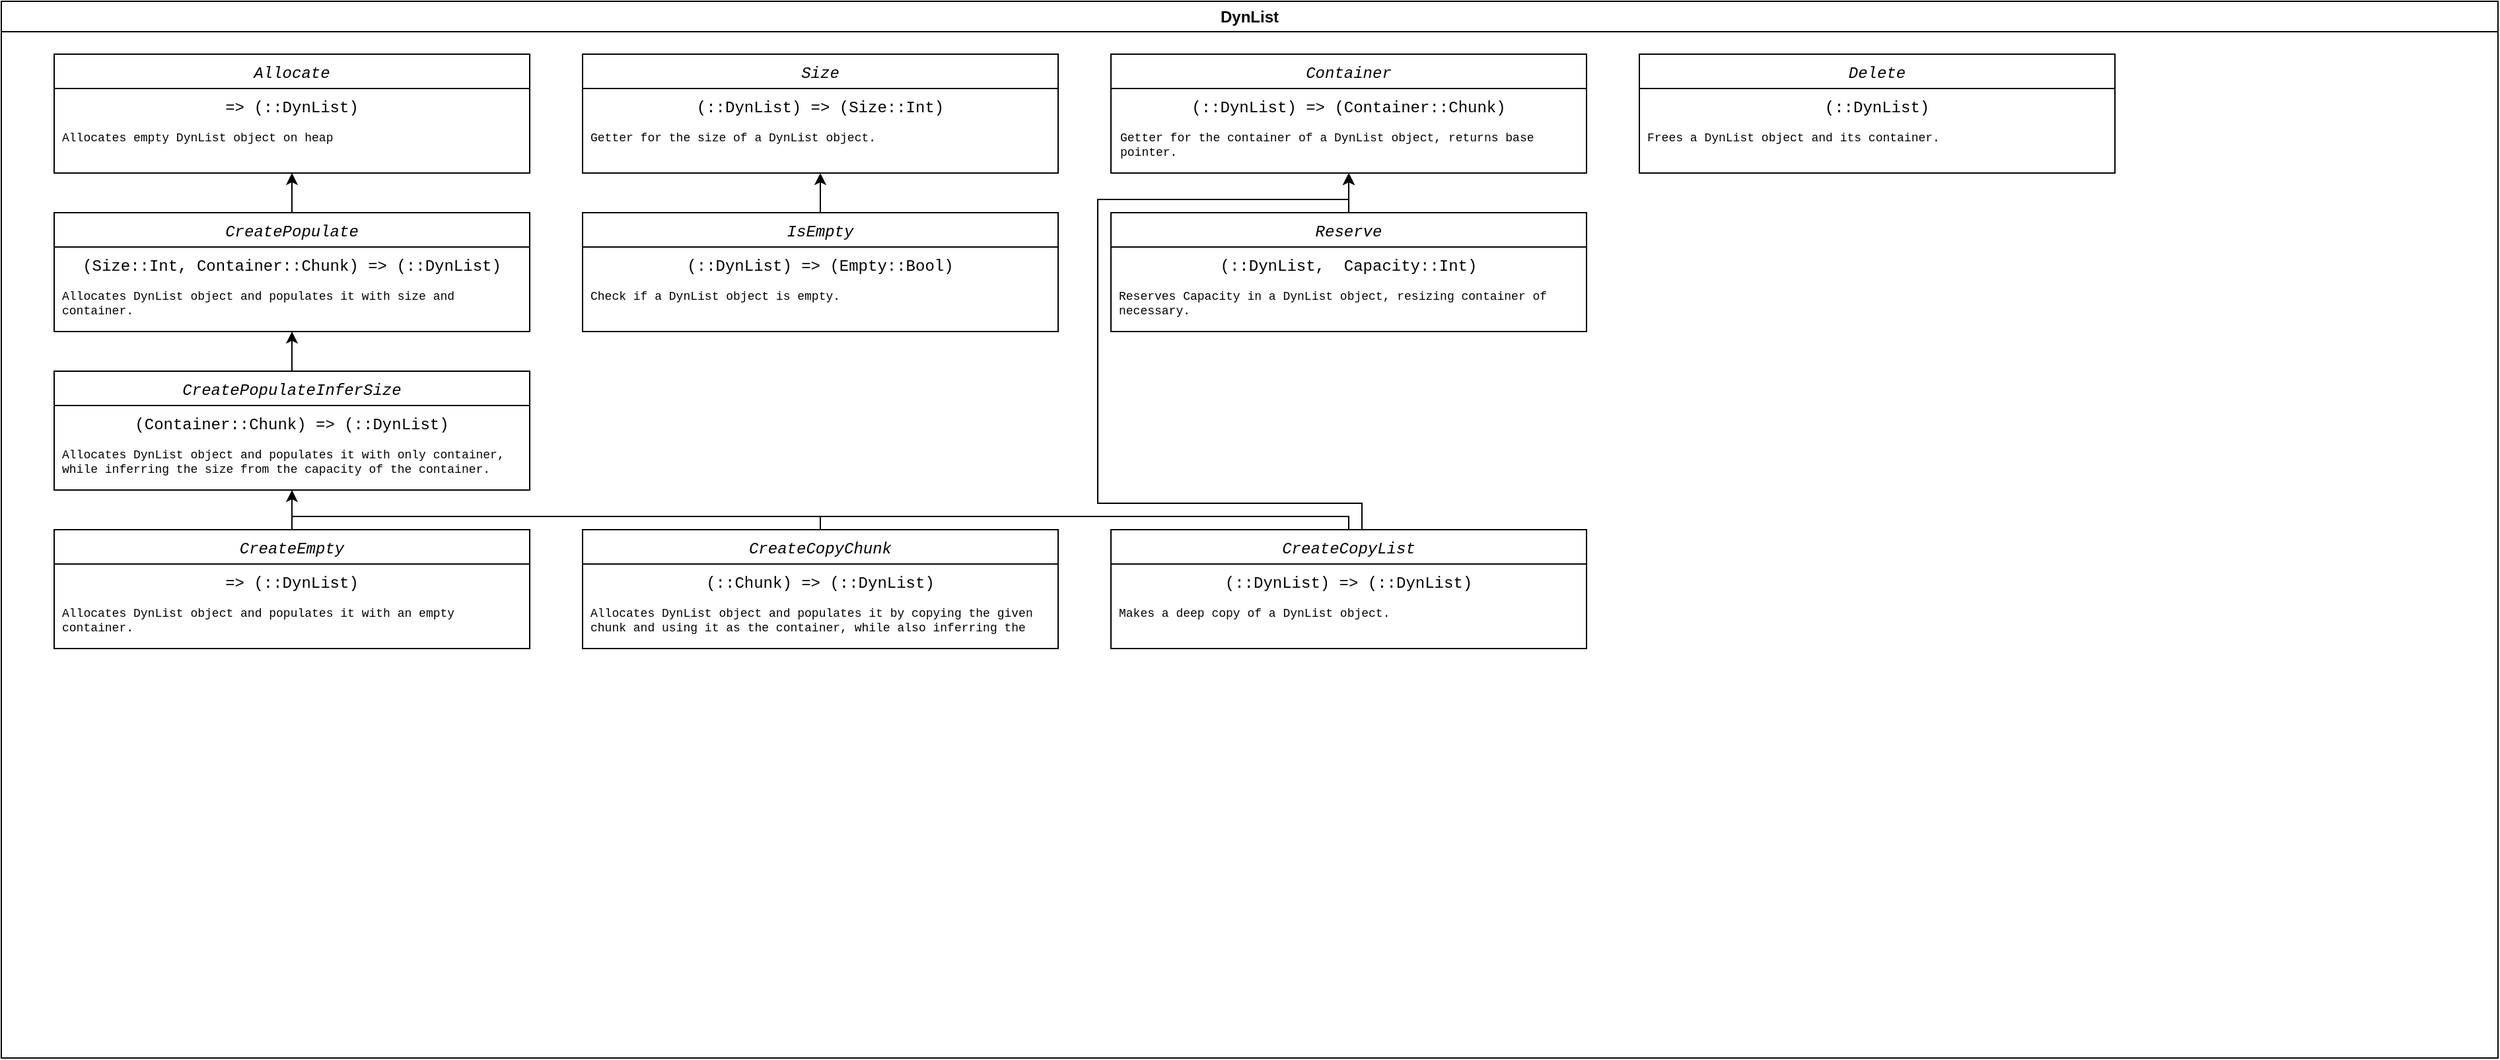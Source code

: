 <mxfile version="24.8.2">
  <diagram id="C5RBs43oDa-KdzZeNtuy" name="Page-1">
    <mxGraphModel dx="1025" dy="1011" grid="1" gridSize="10" guides="1" tooltips="1" connect="1" arrows="1" fold="1" page="1" pageScale="1" pageWidth="827" pageHeight="1169" math="0" shadow="0">
      <root>
        <mxCell id="WIyWlLk6GJQsqaUBKTNV-0" />
        <mxCell id="WIyWlLk6GJQsqaUBKTNV-1" parent="WIyWlLk6GJQsqaUBKTNV-0" />
        <mxCell id="zkfFHV4jXpPFQw0GAbJ--0" value="Allocate" style="swimlane;fontStyle=2;align=center;verticalAlign=top;childLayout=stackLayout;horizontal=1;startSize=26;horizontalStack=0;resizeParent=1;resizeLast=0;collapsible=1;marginBottom=0;rounded=0;shadow=0;strokeWidth=1;fontFamily=Courier New;" parent="WIyWlLk6GJQsqaUBKTNV-1" vertex="1">
          <mxGeometry x="80" y="80" width="360" height="90" as="geometry">
            <mxRectangle x="230" y="140" width="160" height="26" as="alternateBounds" />
          </mxGeometry>
        </mxCell>
        <mxCell id="zkfFHV4jXpPFQw0GAbJ--1" value="=&gt; (::DynList)" style="text;align=center;verticalAlign=top;spacingLeft=4;spacingRight=4;overflow=hidden;rotatable=0;points=[[0,0.5],[1,0.5]];portConstraint=eastwest;fontFamily=Courier New;" parent="zkfFHV4jXpPFQw0GAbJ--0" vertex="1">
          <mxGeometry y="26" width="360" height="26" as="geometry" />
        </mxCell>
        <mxCell id="98w87D4PLKCgbTlnpIyC-10" style="edgeStyle=orthogonalEdgeStyle;rounded=0;orthogonalLoop=1;jettySize=auto;html=1;entryX=0.5;entryY=1;entryDx=0;entryDy=0;" parent="WIyWlLk6GJQsqaUBKTNV-1" source="98w87D4PLKCgbTlnpIyC-5" target="zkfFHV4jXpPFQw0GAbJ--0" edge="1">
          <mxGeometry relative="1" as="geometry" />
        </mxCell>
        <mxCell id="98w87D4PLKCgbTlnpIyC-5" value="CreatePopulate" style="swimlane;fontStyle=2;align=center;verticalAlign=top;childLayout=stackLayout;horizontal=1;startSize=26;horizontalStack=0;resizeParent=1;resizeLast=0;collapsible=1;marginBottom=0;rounded=0;shadow=0;strokeWidth=1;fontFamily=Courier New;" parent="WIyWlLk6GJQsqaUBKTNV-1" vertex="1">
          <mxGeometry x="80" y="200" width="360" height="90" as="geometry">
            <mxRectangle x="230" y="140" width="160" height="26" as="alternateBounds" />
          </mxGeometry>
        </mxCell>
        <mxCell id="98w87D4PLKCgbTlnpIyC-6" value="(Size::Int, Container::Chunk) =&gt; (::DynList)" style="text;align=center;verticalAlign=top;spacingLeft=4;spacingRight=4;overflow=hidden;rotatable=0;points=[[0,0.5],[1,0.5]];portConstraint=eastwest;fontFamily=Courier New;" parent="98w87D4PLKCgbTlnpIyC-5" vertex="1">
          <mxGeometry y="26" width="360" height="26" as="geometry" />
        </mxCell>
        <mxCell id="98w87D4PLKCgbTlnpIyC-7" value="Allocates DynList object and populates it with size and container." style="text;align=left;verticalAlign=top;spacingLeft=4;spacingRight=4;overflow=hidden;rotatable=0;points=[[0,0.5],[1,0.5]];portConstraint=eastwest;rounded=0;shadow=0;html=0;fontSize=9;fontFamily=Courier New;whiteSpace=wrap;" parent="98w87D4PLKCgbTlnpIyC-5" vertex="1">
          <mxGeometry y="52" width="360" height="26" as="geometry" />
        </mxCell>
        <mxCell id="98w87D4PLKCgbTlnpIyC-15" style="edgeStyle=orthogonalEdgeStyle;rounded=0;orthogonalLoop=1;jettySize=auto;html=1;entryX=0.5;entryY=1;entryDx=0;entryDy=0;" parent="WIyWlLk6GJQsqaUBKTNV-1" source="98w87D4PLKCgbTlnpIyC-12" target="98w87D4PLKCgbTlnpIyC-5" edge="1">
          <mxGeometry relative="1" as="geometry" />
        </mxCell>
        <mxCell id="98w87D4PLKCgbTlnpIyC-12" value="CreatePopulateInferSize" style="swimlane;fontStyle=2;align=center;verticalAlign=top;childLayout=stackLayout;horizontal=1;startSize=26;horizontalStack=0;resizeParent=1;resizeLast=0;collapsible=1;marginBottom=0;rounded=0;shadow=0;strokeWidth=1;fontFamily=Courier New;" parent="WIyWlLk6GJQsqaUBKTNV-1" vertex="1">
          <mxGeometry x="80" y="320" width="360" height="90" as="geometry">
            <mxRectangle x="230" y="140" width="160" height="26" as="alternateBounds" />
          </mxGeometry>
        </mxCell>
        <mxCell id="98w87D4PLKCgbTlnpIyC-13" value="(Container::Chunk) =&gt; (::DynList)" style="text;align=center;verticalAlign=top;spacingLeft=4;spacingRight=4;overflow=hidden;rotatable=0;points=[[0,0.5],[1,0.5]];portConstraint=eastwest;fontFamily=Courier New;" parent="98w87D4PLKCgbTlnpIyC-12" vertex="1">
          <mxGeometry y="26" width="360" height="26" as="geometry" />
        </mxCell>
        <mxCell id="98w87D4PLKCgbTlnpIyC-14" value="Allocates DynList object and populates it with only container, while inferring the size from the capacity of the container." style="text;align=left;verticalAlign=top;spacingLeft=4;spacingRight=4;overflow=hidden;rotatable=0;points=[[0,0.5],[1,0.5]];portConstraint=eastwest;rounded=0;shadow=0;html=1;fontSize=9;fontFamily=Courier New;whiteSpace=wrap;" parent="98w87D4PLKCgbTlnpIyC-12" vertex="1">
          <mxGeometry y="52" width="360" height="26" as="geometry" />
        </mxCell>
        <mxCell id="98w87D4PLKCgbTlnpIyC-17" value="&lt;div&gt;DynList&lt;/div&gt;" style="swimlane;whiteSpace=wrap;html=1;" parent="WIyWlLk6GJQsqaUBKTNV-1" vertex="1">
          <mxGeometry x="40" y="40" width="1890" height="800" as="geometry" />
        </mxCell>
        <mxCell id="JBY5YZTSFnoMEUicHJw0-3" style="edgeStyle=orthogonalEdgeStyle;rounded=0;orthogonalLoop=1;jettySize=auto;html=1;" parent="98w87D4PLKCgbTlnpIyC-17" source="JBY5YZTSFnoMEUicHJw0-0" edge="1">
          <mxGeometry relative="1" as="geometry">
            <mxPoint x="220" y="370" as="targetPoint" />
          </mxGeometry>
        </mxCell>
        <mxCell id="JBY5YZTSFnoMEUicHJw0-0" value="CreateEmpty" style="swimlane;fontStyle=2;align=center;verticalAlign=top;childLayout=stackLayout;horizontal=1;startSize=26;horizontalStack=0;resizeParent=1;resizeLast=0;collapsible=1;marginBottom=0;rounded=0;shadow=0;strokeWidth=1;fontFamily=Courier New;" parent="98w87D4PLKCgbTlnpIyC-17" vertex="1">
          <mxGeometry x="40" y="400" width="360" height="90" as="geometry">
            <mxRectangle x="230" y="140" width="160" height="26" as="alternateBounds" />
          </mxGeometry>
        </mxCell>
        <mxCell id="JBY5YZTSFnoMEUicHJw0-1" value="=&gt; (::DynList)" style="text;align=center;verticalAlign=top;spacingLeft=4;spacingRight=4;overflow=hidden;rotatable=0;points=[[0,0.5],[1,0.5]];portConstraint=eastwest;fontFamily=Courier New;" parent="JBY5YZTSFnoMEUicHJw0-0" vertex="1">
          <mxGeometry y="26" width="360" height="26" as="geometry" />
        </mxCell>
        <mxCell id="JBY5YZTSFnoMEUicHJw0-2" value="Allocates DynList object and populates it with an empty container." style="text;align=left;verticalAlign=top;spacingLeft=4;spacingRight=4;overflow=hidden;rotatable=0;points=[[0,0.5],[1,0.5]];portConstraint=eastwest;rounded=0;shadow=0;html=0;fontSize=9;fontFamily=Courier New;whiteSpace=wrap;" parent="JBY5YZTSFnoMEUicHJw0-0" vertex="1">
          <mxGeometry y="52" width="360" height="26" as="geometry" />
        </mxCell>
        <mxCell id="zkfFHV4jXpPFQw0GAbJ--2" value="Allocates empty DynList object on heap&#xa;" style="text;align=left;verticalAlign=top;spacingLeft=4;spacingRight=4;overflow=hidden;rotatable=0;points=[[0,0.5],[1,0.5]];portConstraint=eastwest;rounded=0;shadow=0;html=0;fontSize=9;fontFamily=Courier New;whiteSpace=wrap;" parent="98w87D4PLKCgbTlnpIyC-17" vertex="1">
          <mxGeometry x="40" y="92" width="360" height="28" as="geometry" />
        </mxCell>
        <mxCell id="JBY5YZTSFnoMEUicHJw0-5" value="CreateCopyChunk" style="swimlane;fontStyle=2;align=center;verticalAlign=top;childLayout=stackLayout;horizontal=1;startSize=26;horizontalStack=0;resizeParent=1;resizeLast=0;collapsible=1;marginBottom=0;rounded=0;shadow=0;strokeWidth=1;fontFamily=Courier New;" parent="98w87D4PLKCgbTlnpIyC-17" vertex="1">
          <mxGeometry x="440" y="400" width="360" height="90" as="geometry">
            <mxRectangle x="230" y="140" width="160" height="26" as="alternateBounds" />
          </mxGeometry>
        </mxCell>
        <mxCell id="JBY5YZTSFnoMEUicHJw0-6" value="(::Chunk) =&gt; (::DynList)" style="text;align=center;verticalAlign=top;spacingLeft=4;spacingRight=4;overflow=hidden;rotatable=0;points=[[0,0.5],[1,0.5]];portConstraint=eastwest;fontFamily=Courier New;" parent="JBY5YZTSFnoMEUicHJw0-5" vertex="1">
          <mxGeometry y="26" width="360" height="26" as="geometry" />
        </mxCell>
        <mxCell id="JBY5YZTSFnoMEUicHJw0-7" value="Allocates DynList object and populates it by copying the given chunk and using it as the container, while also inferring the size." style="text;align=left;verticalAlign=top;spacingLeft=4;spacingRight=4;overflow=hidden;rotatable=0;points=[[0,0.5],[1,0.5]];portConstraint=eastwest;rounded=0;shadow=0;html=0;fontSize=9;fontFamily=Courier New;whiteSpace=wrap;" parent="JBY5YZTSFnoMEUicHJw0-5" vertex="1">
          <mxGeometry y="52" width="360" height="26" as="geometry" />
        </mxCell>
        <mxCell id="JBY5YZTSFnoMEUicHJw0-16" value="Size" style="swimlane;fontStyle=2;align=center;verticalAlign=top;childLayout=stackLayout;horizontal=1;startSize=26;horizontalStack=0;resizeParent=1;resizeLast=0;collapsible=1;marginBottom=0;rounded=0;shadow=0;strokeWidth=1;fontFamily=Courier New;" parent="98w87D4PLKCgbTlnpIyC-17" vertex="1">
          <mxGeometry x="440" y="40" width="360" height="90" as="geometry">
            <mxRectangle x="230" y="140" width="160" height="26" as="alternateBounds" />
          </mxGeometry>
        </mxCell>
        <mxCell id="JBY5YZTSFnoMEUicHJw0-17" value="(::DynList) =&gt; (Size::Int)" style="text;align=center;verticalAlign=top;spacingLeft=4;spacingRight=4;overflow=hidden;rotatable=0;points=[[0,0.5],[1,0.5]];portConstraint=eastwest;fontFamily=Courier New;" parent="JBY5YZTSFnoMEUicHJw0-16" vertex="1">
          <mxGeometry y="26" width="360" height="26" as="geometry" />
        </mxCell>
        <mxCell id="JBY5YZTSFnoMEUicHJw0-18" value="Getter for the size of a DynList object." style="text;align=left;verticalAlign=top;spacingLeft=4;spacingRight=4;overflow=hidden;rotatable=0;points=[[0,0.5],[1,0.5]];portConstraint=eastwest;rounded=0;shadow=0;html=0;fontSize=9;fontFamily=Courier New;whiteSpace=wrap;" parent="98w87D4PLKCgbTlnpIyC-17" vertex="1">
          <mxGeometry x="440" y="92" width="360" height="28" as="geometry" />
        </mxCell>
        <mxCell id="JBY5YZTSFnoMEUicHJw0-19" value="Container" style="swimlane;fontStyle=2;align=center;verticalAlign=top;childLayout=stackLayout;horizontal=1;startSize=26;horizontalStack=0;resizeParent=1;resizeLast=0;collapsible=1;marginBottom=0;rounded=0;shadow=0;strokeWidth=1;fontFamily=Courier New;" parent="98w87D4PLKCgbTlnpIyC-17" vertex="1">
          <mxGeometry x="840" y="40" width="360" height="90" as="geometry">
            <mxRectangle x="230" y="140" width="160" height="26" as="alternateBounds" />
          </mxGeometry>
        </mxCell>
        <mxCell id="JBY5YZTSFnoMEUicHJw0-20" value="(::DynList) =&gt; (Container::Chunk)" style="text;align=center;verticalAlign=top;spacingLeft=4;spacingRight=4;overflow=hidden;rotatable=0;points=[[0,0.5],[1,0.5]];portConstraint=eastwest;fontFamily=Courier New;" parent="JBY5YZTSFnoMEUicHJw0-19" vertex="1">
          <mxGeometry y="26" width="360" height="26" as="geometry" />
        </mxCell>
        <mxCell id="JBY5YZTSFnoMEUicHJw0-21" value="Getter for the container of a DynList object, returns base pointer." style="text;align=left;verticalAlign=top;spacingLeft=4;spacingRight=4;overflow=hidden;rotatable=0;points=[[0,0.5],[1,0.5]];portConstraint=eastwest;rounded=0;shadow=0;html=0;fontSize=9;fontFamily=Courier New;whiteSpace=wrap;" parent="98w87D4PLKCgbTlnpIyC-17" vertex="1">
          <mxGeometry x="841" y="92" width="360" height="28" as="geometry" />
        </mxCell>
        <mxCell id="JBY5YZTSFnoMEUicHJw0-26" style="edgeStyle=orthogonalEdgeStyle;rounded=0;orthogonalLoop=1;jettySize=auto;html=1;entryX=0.5;entryY=1;entryDx=0;entryDy=0;" parent="98w87D4PLKCgbTlnpIyC-17" source="JBY5YZTSFnoMEUicHJw0-22" target="JBY5YZTSFnoMEUicHJw0-16" edge="1">
          <mxGeometry relative="1" as="geometry" />
        </mxCell>
        <mxCell id="JBY5YZTSFnoMEUicHJw0-22" value="IsEmpty" style="swimlane;fontStyle=2;align=center;verticalAlign=top;childLayout=stackLayout;horizontal=1;startSize=26;horizontalStack=0;resizeParent=1;resizeLast=0;collapsible=1;marginBottom=0;rounded=0;shadow=0;strokeWidth=1;fontFamily=Courier New;" parent="98w87D4PLKCgbTlnpIyC-17" vertex="1">
          <mxGeometry x="440" y="160" width="360" height="90" as="geometry">
            <mxRectangle x="230" y="140" width="160" height="26" as="alternateBounds" />
          </mxGeometry>
        </mxCell>
        <mxCell id="JBY5YZTSFnoMEUicHJw0-23" value="(::DynList) =&gt; (Empty::Bool)" style="text;align=center;verticalAlign=top;spacingLeft=4;spacingRight=4;overflow=hidden;rotatable=0;points=[[0,0.5],[1,0.5]];portConstraint=eastwest;fontFamily=Courier New;" parent="JBY5YZTSFnoMEUicHJw0-22" vertex="1">
          <mxGeometry y="26" width="360" height="26" as="geometry" />
        </mxCell>
        <mxCell id="JBY5YZTSFnoMEUicHJw0-24" value="Check if a DynList object is empty." style="text;align=left;verticalAlign=top;spacingLeft=4;spacingRight=4;overflow=hidden;rotatable=0;points=[[0,0.5],[1,0.5]];portConstraint=eastwest;rounded=0;shadow=0;html=0;fontSize=9;fontFamily=Courier New;whiteSpace=wrap;" parent="98w87D4PLKCgbTlnpIyC-17" vertex="1">
          <mxGeometry x="440" y="212" width="360" height="28" as="geometry" />
        </mxCell>
        <mxCell id="JBY5YZTSFnoMEUicHJw0-27" value="Delete" style="swimlane;fontStyle=2;align=center;verticalAlign=top;childLayout=stackLayout;horizontal=1;startSize=26;horizontalStack=0;resizeParent=1;resizeLast=0;collapsible=1;marginBottom=0;rounded=0;shadow=0;strokeWidth=1;fontFamily=Courier New;" parent="98w87D4PLKCgbTlnpIyC-17" vertex="1">
          <mxGeometry x="1240" y="40" width="360" height="90" as="geometry">
            <mxRectangle x="230" y="140" width="160" height="26" as="alternateBounds" />
          </mxGeometry>
        </mxCell>
        <mxCell id="JBY5YZTSFnoMEUicHJw0-28" value="(::DynList)" style="text;align=center;verticalAlign=top;spacingLeft=4;spacingRight=4;overflow=hidden;rotatable=0;points=[[0,0.5],[1,0.5]];portConstraint=eastwest;fontFamily=Courier New;" parent="JBY5YZTSFnoMEUicHJw0-27" vertex="1">
          <mxGeometry y="26" width="360" height="26" as="geometry" />
        </mxCell>
        <mxCell id="JBY5YZTSFnoMEUicHJw0-29" value="Frees a DynList object and its container." style="text;align=left;verticalAlign=top;spacingLeft=4;spacingRight=4;overflow=hidden;rotatable=0;points=[[0,0.5],[1,0.5]];portConstraint=eastwest;rounded=0;shadow=0;html=0;fontSize=9;fontFamily=Courier New;whiteSpace=wrap;" parent="98w87D4PLKCgbTlnpIyC-17" vertex="1">
          <mxGeometry x="1240" y="92" width="360" height="28" as="geometry" />
        </mxCell>
        <mxCell id="JBY5YZTSFnoMEUicHJw0-57" style="edgeStyle=orthogonalEdgeStyle;rounded=0;orthogonalLoop=1;jettySize=auto;html=1;" parent="98w87D4PLKCgbTlnpIyC-17" source="JBY5YZTSFnoMEUicHJw0-52" edge="1">
          <mxGeometry relative="1" as="geometry">
            <mxPoint x="1020" y="130" as="targetPoint" />
            <Array as="points">
              <mxPoint x="1030" y="380" />
              <mxPoint x="830" y="380" />
              <mxPoint x="830" y="150" />
              <mxPoint x="1020" y="150" />
            </Array>
          </mxGeometry>
        </mxCell>
        <mxCell id="JBY5YZTSFnoMEUicHJw0-52" value="CreateCopyList" style="swimlane;fontStyle=2;align=center;verticalAlign=top;childLayout=stackLayout;horizontal=1;startSize=26;horizontalStack=0;resizeParent=1;resizeLast=0;collapsible=1;marginBottom=0;rounded=0;shadow=0;strokeWidth=1;fontFamily=Courier New;" parent="98w87D4PLKCgbTlnpIyC-17" vertex="1">
          <mxGeometry x="840" y="400" width="360" height="90" as="geometry">
            <mxRectangle x="230" y="140" width="160" height="26" as="alternateBounds" />
          </mxGeometry>
        </mxCell>
        <mxCell id="JBY5YZTSFnoMEUicHJw0-53" value="(::DynList) =&gt; (::DynList)" style="text;align=center;verticalAlign=top;spacingLeft=4;spacingRight=4;overflow=hidden;rotatable=0;points=[[0,0.5],[1,0.5]];portConstraint=eastwest;fontFamily=Courier New;" parent="JBY5YZTSFnoMEUicHJw0-52" vertex="1">
          <mxGeometry y="26" width="360" height="26" as="geometry" />
        </mxCell>
        <mxCell id="JBY5YZTSFnoMEUicHJw0-54" value="Makes a deep copy of a DynList object." style="text;align=left;verticalAlign=top;spacingLeft=4;spacingRight=4;overflow=hidden;rotatable=0;points=[[0,0.5],[1,0.5]];portConstraint=eastwest;rounded=0;shadow=0;html=0;fontSize=9;fontFamily=Courier New;whiteSpace=wrap;" parent="JBY5YZTSFnoMEUicHJw0-52" vertex="1">
          <mxGeometry y="52" width="360" height="26" as="geometry" />
        </mxCell>
        <mxCell id="JBY5YZTSFnoMEUicHJw0-56" value="" style="endArrow=none;html=1;rounded=0;edgeStyle=orthogonalEdgeStyle;" parent="98w87D4PLKCgbTlnpIyC-17" edge="1">
          <mxGeometry width="50" height="50" relative="1" as="geometry">
            <mxPoint x="620" y="390" as="sourcePoint" />
            <mxPoint x="1020" y="400" as="targetPoint" />
            <Array as="points">
              <mxPoint x="1020" y="390" />
            </Array>
          </mxGeometry>
        </mxCell>
        <mxCell id="JBY5YZTSFnoMEUicHJw0-62" style="edgeStyle=orthogonalEdgeStyle;rounded=0;orthogonalLoop=1;jettySize=auto;html=1;entryX=0.5;entryY=1;entryDx=0;entryDy=0;" parent="98w87D4PLKCgbTlnpIyC-17" source="JBY5YZTSFnoMEUicHJw0-58" target="JBY5YZTSFnoMEUicHJw0-19" edge="1">
          <mxGeometry relative="1" as="geometry">
            <mxPoint x="1021.0" y="140" as="targetPoint" />
            <Array as="points" />
          </mxGeometry>
        </mxCell>
        <mxCell id="JBY5YZTSFnoMEUicHJw0-58" value="Reserve" style="swimlane;fontStyle=2;align=center;verticalAlign=top;childLayout=stackLayout;horizontal=1;startSize=26;horizontalStack=0;resizeParent=1;resizeLast=0;collapsible=1;marginBottom=0;rounded=0;shadow=0;strokeWidth=1;fontFamily=Courier New;" parent="98w87D4PLKCgbTlnpIyC-17" vertex="1">
          <mxGeometry x="840" y="160" width="360" height="90" as="geometry">
            <mxRectangle x="230" y="140" width="160" height="26" as="alternateBounds" />
          </mxGeometry>
        </mxCell>
        <mxCell id="JBY5YZTSFnoMEUicHJw0-59" value="(::DynList,  Capacity::Int)" style="text;align=center;verticalAlign=top;spacingLeft=4;spacingRight=4;overflow=hidden;rotatable=0;points=[[0,0.5],[1,0.5]];portConstraint=eastwest;fontFamily=Courier New;" parent="JBY5YZTSFnoMEUicHJw0-58" vertex="1">
          <mxGeometry y="26" width="360" height="26" as="geometry" />
        </mxCell>
        <mxCell id="JBY5YZTSFnoMEUicHJw0-60" value="Reserves Capacity in a DynList object, resizing container of necessary." style="text;align=left;verticalAlign=top;spacingLeft=4;spacingRight=4;overflow=hidden;rotatable=0;points=[[0,0.5],[1,0.5]];portConstraint=eastwest;rounded=0;shadow=0;html=0;fontSize=9;fontFamily=Courier New;whiteSpace=wrap;" parent="JBY5YZTSFnoMEUicHJw0-58" vertex="1">
          <mxGeometry y="52" width="360" height="26" as="geometry" />
        </mxCell>
        <mxCell id="JBY5YZTSFnoMEUicHJw0-11" value="" style="endArrow=none;html=1;rounded=0;edgeStyle=orthogonalEdgeStyle;entryX=0.5;entryY=0;entryDx=0;entryDy=0;" parent="WIyWlLk6GJQsqaUBKTNV-1" target="JBY5YZTSFnoMEUicHJw0-5" edge="1">
          <mxGeometry width="50" height="50" relative="1" as="geometry">
            <mxPoint x="260" y="430" as="sourcePoint" />
            <mxPoint x="660" y="420" as="targetPoint" />
            <Array as="points">
              <mxPoint x="660" y="430" />
            </Array>
          </mxGeometry>
        </mxCell>
      </root>
    </mxGraphModel>
  </diagram>
</mxfile>
